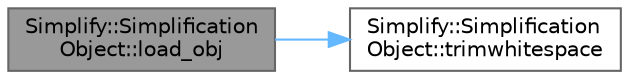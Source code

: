 digraph "Simplify::SimplificationObject::load_obj"
{
 // INTERACTIVE_SVG=YES
 // LATEX_PDF_SIZE
  bgcolor="transparent";
  edge [fontname=Helvetica,fontsize=10,labelfontname=Helvetica,labelfontsize=10];
  node [fontname=Helvetica,fontsize=10,shape=box,height=0.2,width=0.4];
  rankdir="LR";
  Node1 [id="Node000001",label="Simplify::Simplification\lObject::load_obj",height=0.2,width=0.4,color="gray40", fillcolor="grey60", style="filled", fontcolor="black",tooltip=" "];
  Node1 -> Node2 [id="edge1_Node000001_Node000002",color="steelblue1",style="solid",tooltip=" "];
  Node2 [id="Node000002",label="Simplify::Simplification\lObject::trimwhitespace",height=0.2,width=0.4,color="grey40", fillcolor="white", style="filled",URL="$dd/dcf/classSimplify_1_1SimplificationObject.html#aac95e5824cb37d982056f9d652a8450d",tooltip=" "];
}

